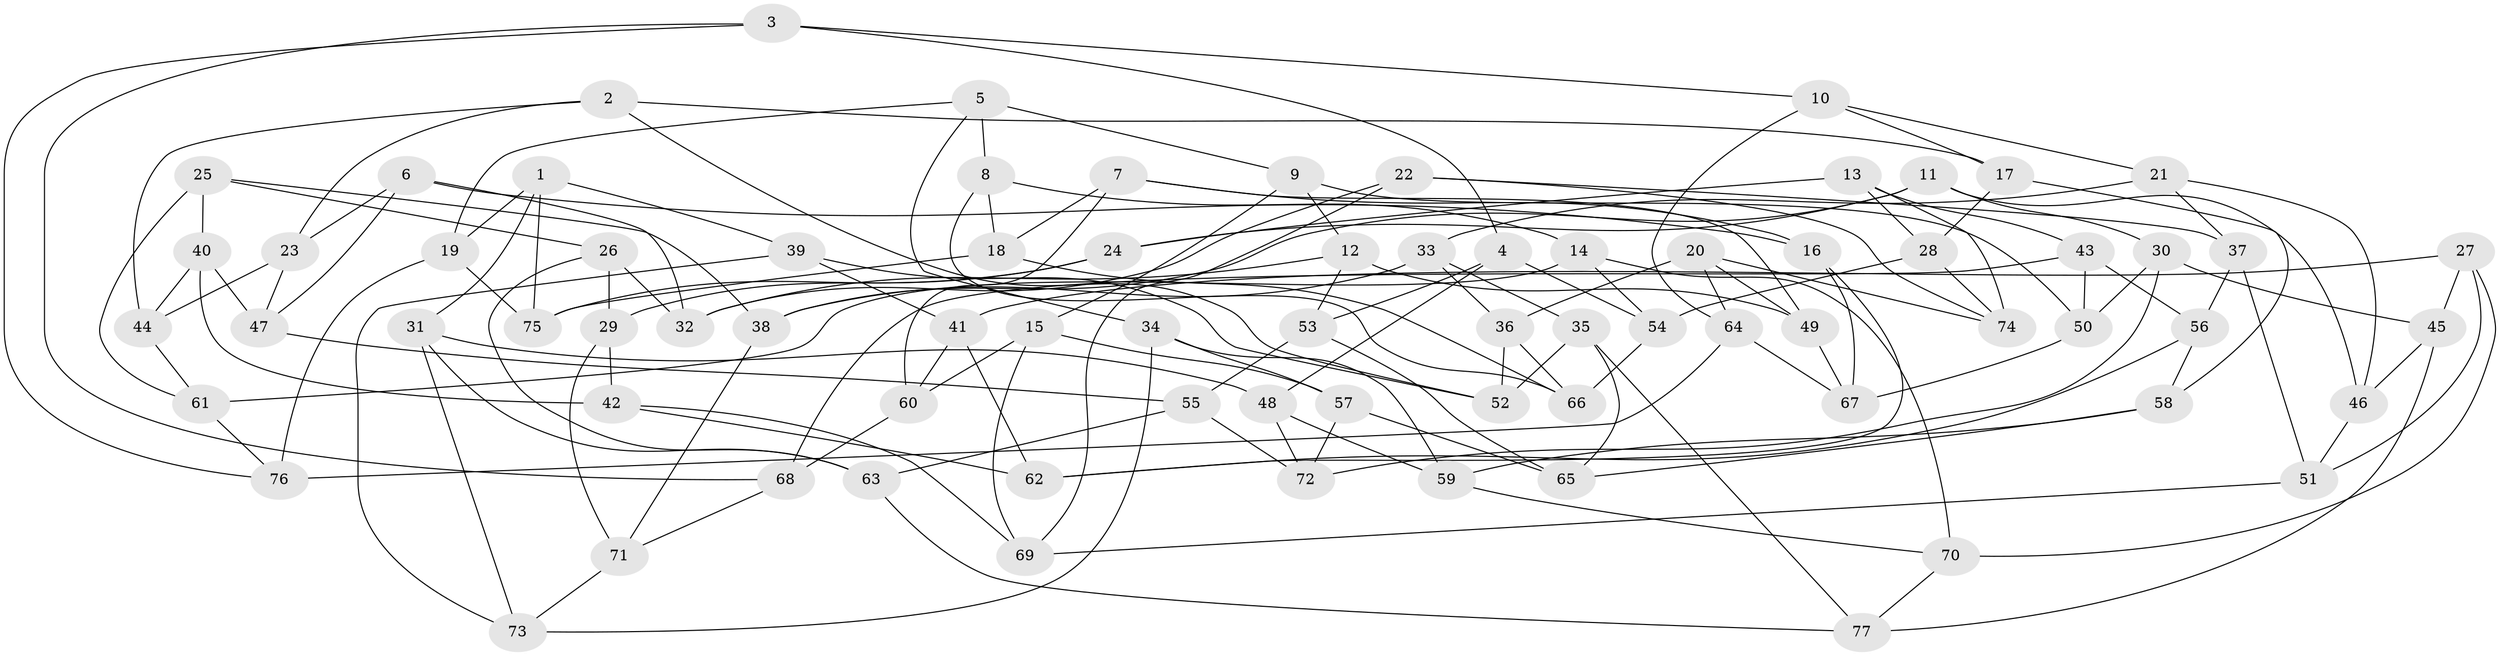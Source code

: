 // Generated by graph-tools (version 1.1) at 2025/26/03/09/25 03:26:52]
// undirected, 77 vertices, 154 edges
graph export_dot {
graph [start="1"]
  node [color=gray90,style=filled];
  1;
  2;
  3;
  4;
  5;
  6;
  7;
  8;
  9;
  10;
  11;
  12;
  13;
  14;
  15;
  16;
  17;
  18;
  19;
  20;
  21;
  22;
  23;
  24;
  25;
  26;
  27;
  28;
  29;
  30;
  31;
  32;
  33;
  34;
  35;
  36;
  37;
  38;
  39;
  40;
  41;
  42;
  43;
  44;
  45;
  46;
  47;
  48;
  49;
  50;
  51;
  52;
  53;
  54;
  55;
  56;
  57;
  58;
  59;
  60;
  61;
  62;
  63;
  64;
  65;
  66;
  67;
  68;
  69;
  70;
  71;
  72;
  73;
  74;
  75;
  76;
  77;
  1 -- 19;
  1 -- 39;
  1 -- 31;
  1 -- 75;
  2 -- 52;
  2 -- 23;
  2 -- 17;
  2 -- 44;
  3 -- 68;
  3 -- 10;
  3 -- 76;
  3 -- 4;
  4 -- 53;
  4 -- 54;
  4 -- 48;
  5 -- 9;
  5 -- 34;
  5 -- 8;
  5 -- 19;
  6 -- 47;
  6 -- 16;
  6 -- 32;
  6 -- 23;
  7 -- 16;
  7 -- 49;
  7 -- 60;
  7 -- 18;
  8 -- 66;
  8 -- 14;
  8 -- 18;
  9 -- 12;
  9 -- 15;
  9 -- 50;
  10 -- 21;
  10 -- 17;
  10 -- 64;
  11 -- 30;
  11 -- 46;
  11 -- 24;
  11 -- 38;
  12 -- 53;
  12 -- 49;
  12 -- 32;
  13 -- 28;
  13 -- 43;
  13 -- 24;
  13 -- 74;
  14 -- 70;
  14 -- 54;
  14 -- 61;
  15 -- 60;
  15 -- 69;
  15 -- 57;
  16 -- 62;
  16 -- 67;
  17 -- 58;
  17 -- 28;
  18 -- 75;
  18 -- 66;
  19 -- 76;
  19 -- 75;
  20 -- 74;
  20 -- 36;
  20 -- 49;
  20 -- 64;
  21 -- 37;
  21 -- 33;
  21 -- 46;
  22 -- 32;
  22 -- 69;
  22 -- 37;
  22 -- 74;
  23 -- 47;
  23 -- 44;
  24 -- 29;
  24 -- 75;
  25 -- 40;
  25 -- 26;
  25 -- 38;
  25 -- 61;
  26 -- 29;
  26 -- 32;
  26 -- 63;
  27 -- 45;
  27 -- 51;
  27 -- 41;
  27 -- 70;
  28 -- 54;
  28 -- 74;
  29 -- 42;
  29 -- 71;
  30 -- 50;
  30 -- 72;
  30 -- 45;
  31 -- 73;
  31 -- 63;
  31 -- 48;
  33 -- 36;
  33 -- 38;
  33 -- 35;
  34 -- 57;
  34 -- 59;
  34 -- 73;
  35 -- 65;
  35 -- 77;
  35 -- 52;
  36 -- 66;
  36 -- 52;
  37 -- 56;
  37 -- 51;
  38 -- 71;
  39 -- 73;
  39 -- 52;
  39 -- 41;
  40 -- 44;
  40 -- 47;
  40 -- 42;
  41 -- 60;
  41 -- 62;
  42 -- 62;
  42 -- 69;
  43 -- 56;
  43 -- 68;
  43 -- 50;
  44 -- 61;
  45 -- 77;
  45 -- 46;
  46 -- 51;
  47 -- 55;
  48 -- 72;
  48 -- 59;
  49 -- 67;
  50 -- 67;
  51 -- 69;
  53 -- 55;
  53 -- 65;
  54 -- 66;
  55 -- 63;
  55 -- 72;
  56 -- 62;
  56 -- 58;
  57 -- 72;
  57 -- 65;
  58 -- 65;
  58 -- 59;
  59 -- 70;
  60 -- 68;
  61 -- 76;
  63 -- 77;
  64 -- 67;
  64 -- 76;
  68 -- 71;
  70 -- 77;
  71 -- 73;
}
